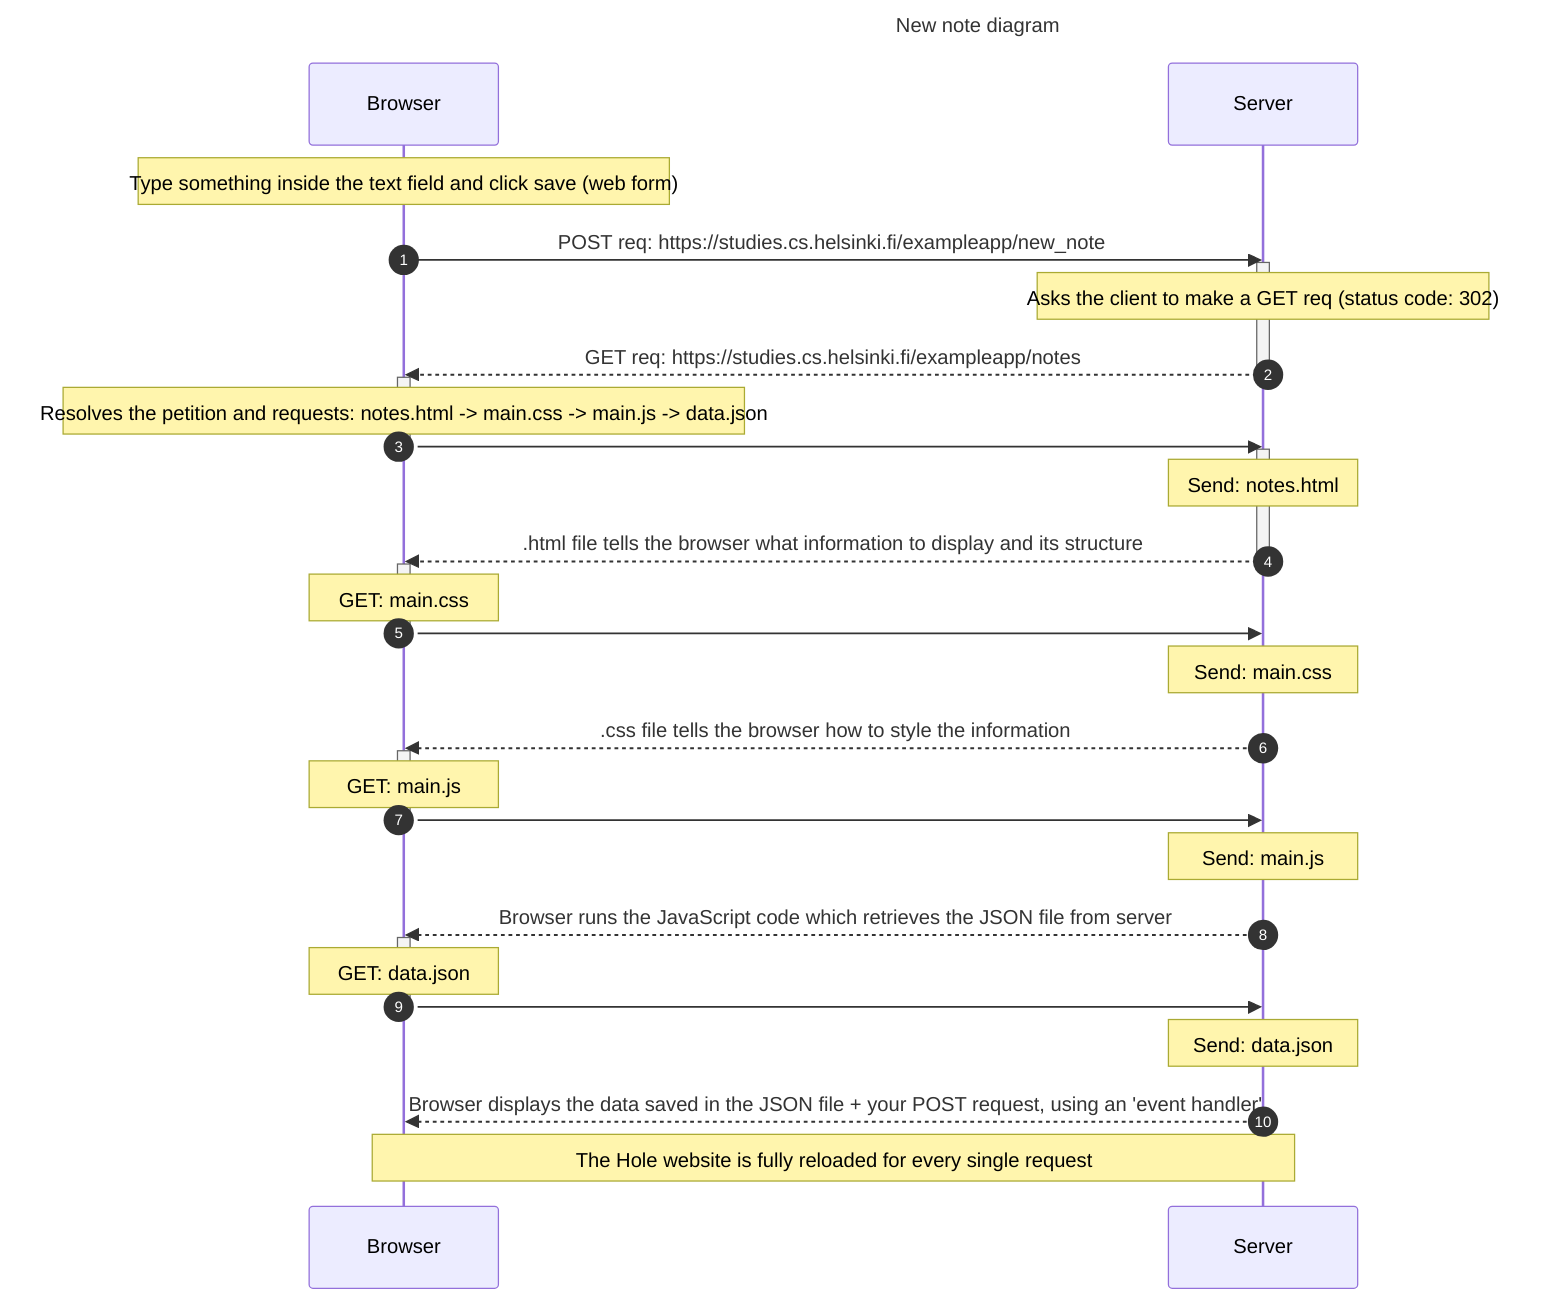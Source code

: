 ---
title: New note diagram
---


sequenceDiagram

    autonumber

    Note over Browser:  Type something inside the text field  and click save (web form)
    Browser->>Server: POST req: https://studies.cs.helsinki.fi/exampleapp/new_note  

    activate Server
    Note over Server:  Asks the client to make a GET req (status code: 302)
    Server-->>Browser: GET req:  https://studies.cs.helsinki.fi/exampleapp/notes
    deactivate Server

    activate Browser 
    Note over Browser: Resolves the petition and requests: notes.html -> main.css -> main.js -> data.json 
    Browser->>Server: 
    deactivate Browser 

    activate Server
    Note over Server: Send: notes.html
    Server-->>Browser: .html file tells the browser what information to display and its structure
    deactivate Server

    activate Browser 
    Note over Browser: GET: main.css 
    Browser->>Server: 
    deactivate Browser 
    Note over Server: Send: main.css 
    Server-->>Browser: .css file tells the browser how to style the information

    activate Browser 
    Note over Browser: GET: main.js 
    Browser->>Server: 
    deactivate Browser 
    Note over Server: Send: main.js 
    Server-->>Browser: Browser runs the JavaScript code which retrieves the JSON file from server

    activate Browser 
    Note over Browser: GET: data.json 
    Browser->>Server: 
    deactivate Browser 
    Note over Server: Send: data.json
    Server-->>Browser: Browser displays the data saved in the JSON file + your POST request, using an 'event handler'

    Note over Browser, Server: The Hole website is fully reloaded for every single request
